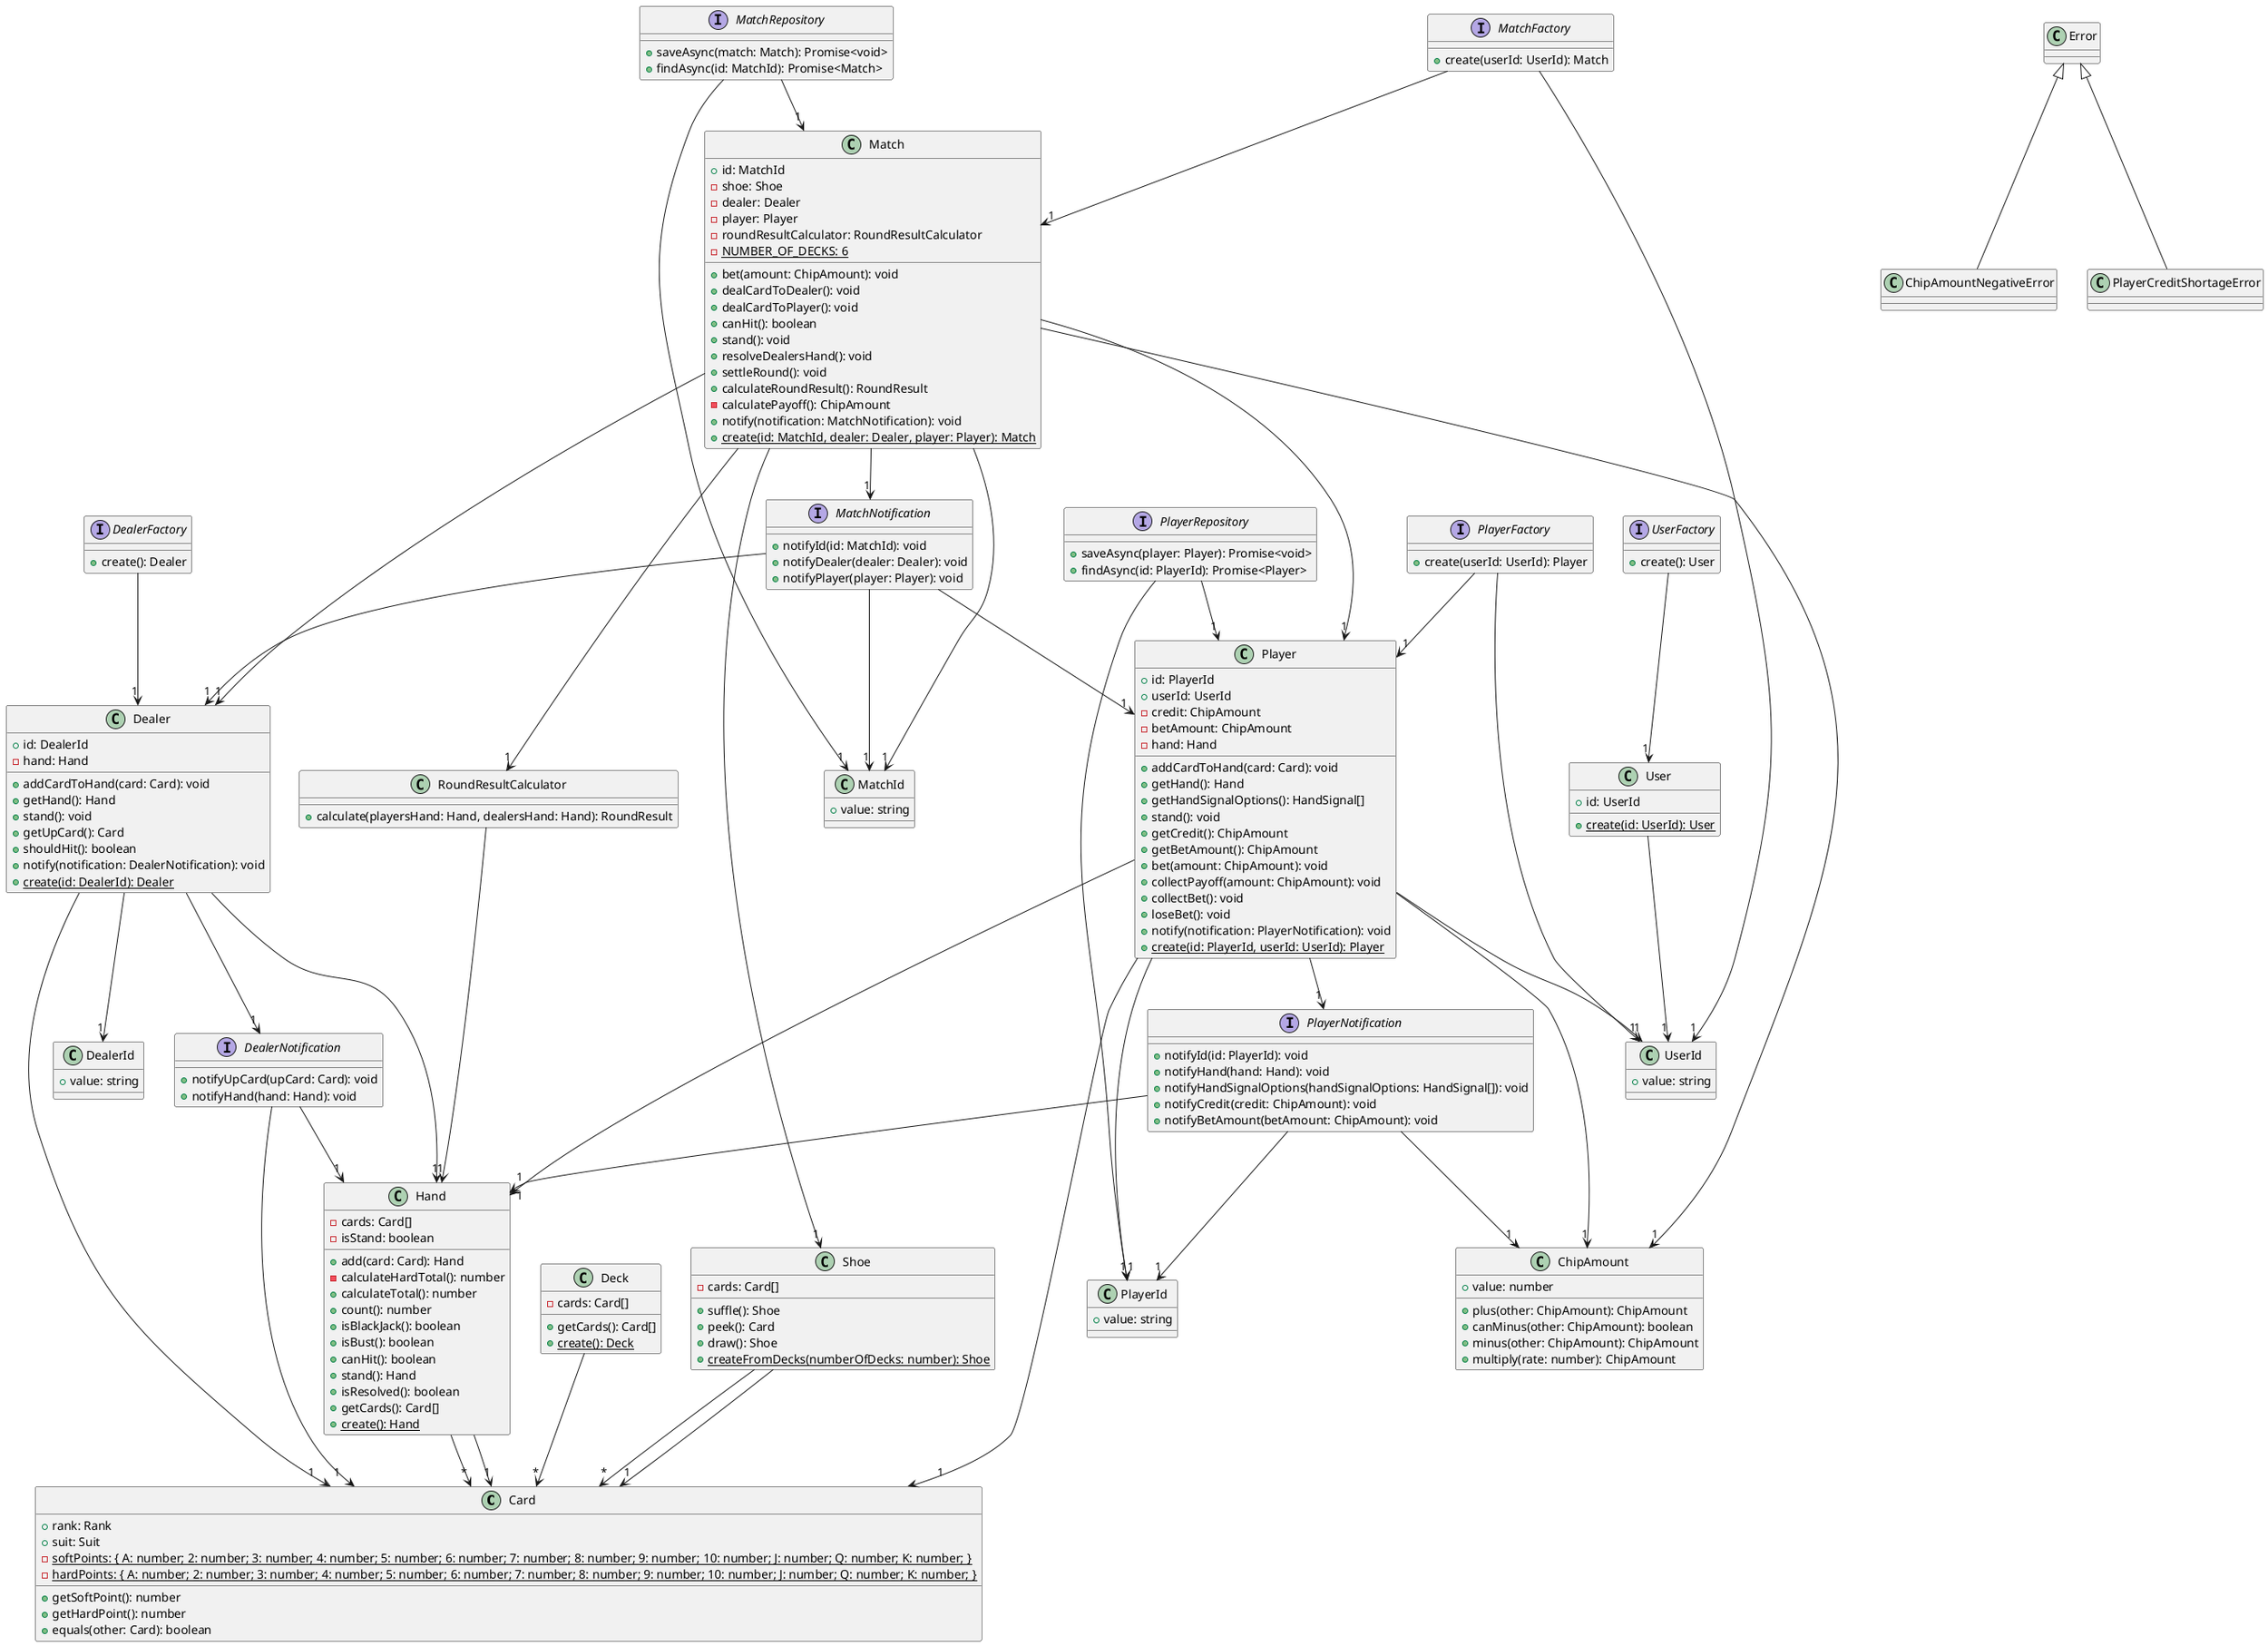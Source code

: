 @startuml
class Card {
    +rank: Rank
    +suit: Suit
    +getSoftPoint(): number
    +getHardPoint(): number
    +equals(other: Card): boolean
    -{static} softPoints: { A: number; 2: number; 3: number; 4: number; 5: number; 6: number; 7: number; 8: number; 9: number; 10: number; J: number; Q: number; K: number; }
    -{static} hardPoints: { A: number; 2: number; 3: number; 4: number; 5: number; 6: number; 7: number; 8: number; 9: number; 10: number; J: number; Q: number; K: number; }
}
class ChipAmountNegativeError extends Error
class ChipAmount {
    +value: number
    +plus(other: ChipAmount): ChipAmount
    +canMinus(other: ChipAmount): boolean
    +minus(other: ChipAmount): ChipAmount
    +multiply(rate: number): ChipAmount
}
class Hand {
    -cards: Card[]
    -isStand: boolean
    +add(card: Card): Hand
    -calculateHardTotal(): number
    +calculateTotal(): number
    +count(): number
    +isBlackJack(): boolean
    +isBust(): boolean
    +canHit(): boolean
    +stand(): Hand
    +isResolved(): boolean
    +getCards(): Card[]
    +{static} create(): Hand
}
class DealerId {
    +value: string
}
interface DealerNotification {
    +notifyUpCard(upCard: Card): void
    +notifyHand(hand: Hand): void
}
class Dealer {
    +id: DealerId
    -hand: Hand
    +addCardToHand(card: Card): void
    +getHand(): Hand
    +stand(): void
    +getUpCard(): Card
    +shouldHit(): boolean
    +notify(notification: DealerNotification): void
    +{static} create(id: DealerId): Dealer
}
interface DealerFactory {
    +create(): Dealer
}
class Deck {
    -cards: Card[]
    +getCards(): Card[]
    +{static} create(): Deck
}
class UserId {
    +value: string
}
class PlayerCreditShortageError extends Error
class PlayerId {
    +value: string
}
interface PlayerNotification {
    +notifyId(id: PlayerId): void
    +notifyHand(hand: Hand): void
    +notifyHandSignalOptions(handSignalOptions: HandSignal[]): void
    +notifyCredit(credit: ChipAmount): void
    +notifyBetAmount(betAmount: ChipAmount): void
}
class Player {
    +id: PlayerId
    +userId: UserId
    -credit: ChipAmount
    -betAmount: ChipAmount
    -hand: Hand
    +addCardToHand(card: Card): void
    +getHand(): Hand
    +getHandSignalOptions(): HandSignal[]
    +stand(): void
    +getCredit(): ChipAmount
    +getBetAmount(): ChipAmount
    +bet(amount: ChipAmount): void
    +collectPayoff(amount: ChipAmount): void
    +collectBet(): void
    +loseBet(): void
    +notify(notification: PlayerNotification): void
    +{static} create(id: PlayerId, userId: UserId): Player
}
class RoundResultCalculator {
    +calculate(playersHand: Hand, dealersHand: Hand): RoundResult
}
class Shoe {
    -cards: Card[]
    +suffle(): Shoe
    +peek(): Card
    +draw(): Shoe
    +{static} createFromDecks(numberOfDecks: number): Shoe
}
class MatchId {
    +value: string
}
interface MatchNotification {
    +notifyId(id: MatchId): void
    +notifyDealer(dealer: Dealer): void
    +notifyPlayer(player: Player): void
}
class Match {
    +id: MatchId
    -shoe: Shoe
    -dealer: Dealer
    -player: Player
    -roundResultCalculator: RoundResultCalculator
    +bet(amount: ChipAmount): void
    +dealCardToDealer(): void
    +dealCardToPlayer(): void
    +canHit(): boolean
    +stand(): void
    +resolveDealersHand(): void
    +settleRound(): void
    +calculateRoundResult(): RoundResult
    -calculatePayoff(): ChipAmount
    +notify(notification: MatchNotification): void
    -{static} NUMBER_OF_DECKS: 6
    +{static} create(id: MatchId, dealer: Dealer, player: Player): Match
}
interface MatchFactory {
    +create(userId: UserId): Match
}
interface MatchRepository {
    +saveAsync(match: Match): Promise<void>
    +findAsync(id: MatchId): Promise<Match>
}
interface PlayerFactory {
    +create(userId: UserId): Player
}
interface PlayerRepository {
    +saveAsync(player: Player): Promise<void>
    +findAsync(id: PlayerId): Promise<Player>
}
class User {
    +id: UserId
    +{static} create(id: UserId): User
}
interface UserFactory {
    +create(): User
}
Hand --> "*" Card
Hand --> "1" Card
DealerNotification --> "1" Card
DealerNotification --> "1" Hand
Dealer --> "1" DealerId
Dealer --> "1" Hand
Dealer --> "1" Card
Dealer --> "1" DealerNotification
DealerFactory --> "1" Dealer
Deck --> "*" Card
PlayerNotification --> "1" PlayerId
PlayerNotification --> "1" Hand
PlayerNotification --> "1" ChipAmount
Player --> "1" PlayerId
Player --> "1" UserId
Player --> "1" ChipAmount
Player --> "1" Hand
Player --> "1" Card
Player --> "1" PlayerNotification
RoundResultCalculator --> "1" Hand
Shoe --> "*" Card
Shoe --> "1" Card
MatchNotification --> "1" MatchId
MatchNotification --> "1" Dealer
MatchNotification --> "1" Player
Match --> "1" MatchId
Match --> "1" Shoe
Match --> "1" Dealer
Match --> "1" Player
Match --> "1" RoundResultCalculator
Match --> "1" ChipAmount
Match --> "1" MatchNotification
MatchFactory --> "1" UserId
MatchFactory --> "1" Match
MatchRepository --> "1" Match
MatchRepository --> "1" MatchId
PlayerFactory --> "1" UserId
PlayerFactory --> "1" Player
PlayerRepository --> "1" Player
PlayerRepository --> "1" PlayerId
User --> "1" UserId
UserFactory --> "1" User
@enduml